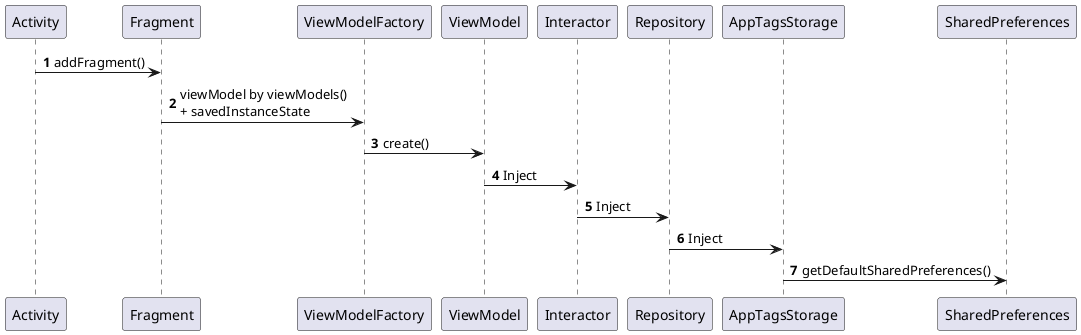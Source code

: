 @startuml
autonumber
participant "Activity" as Activity
participant "Fragment" as Fragment
participant "ViewModelFactory" as ViewModelFactory
participant "ViewModel" as ViewModel
participant "Interactor" as Interactor
participant "Interactor" as Interactor
participant "Repository" as Repository
participant "AppTagsStorage" as AppTagsStorage
participant "SharedPreferences" as SharedPreferences

Activity -> Fragment: addFragment()
Fragment -> ViewModelFactory: viewModel by viewModels()\n+ savedInstanceState
ViewModelFactory -> ViewModel: create()
ViewModel -> Interactor: Inject
Interactor -> Repository: Inject
Repository -> AppTagsStorage: Inject
AppTagsStorage -> SharedPreferences: getDefaultSharedPreferences()

@enduml